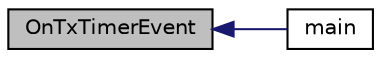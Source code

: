 digraph "OnTxTimerEvent"
{
  edge [fontname="Helvetica",fontsize="10",labelfontname="Helvetica",labelfontsize="10"];
  node [fontname="Helvetica",fontsize="10",shape=record];
  rankdir="LR";
  Node431 [label="OnTxTimerEvent",height=0.2,width=0.4,color="black", fillcolor="grey75", style="filled", fontcolor="black"];
  Node431 -> Node432 [dir="back",color="midnightblue",fontsize="10",style="solid",fontname="Helvetica"];
  Node432 [label="main",height=0.2,width=0.4,color="black", fillcolor="white", style="filled",URL="$main_8c.html#a840291bc02cba5474a4cb46a9b9566fe",tooltip="Main program "];
}
